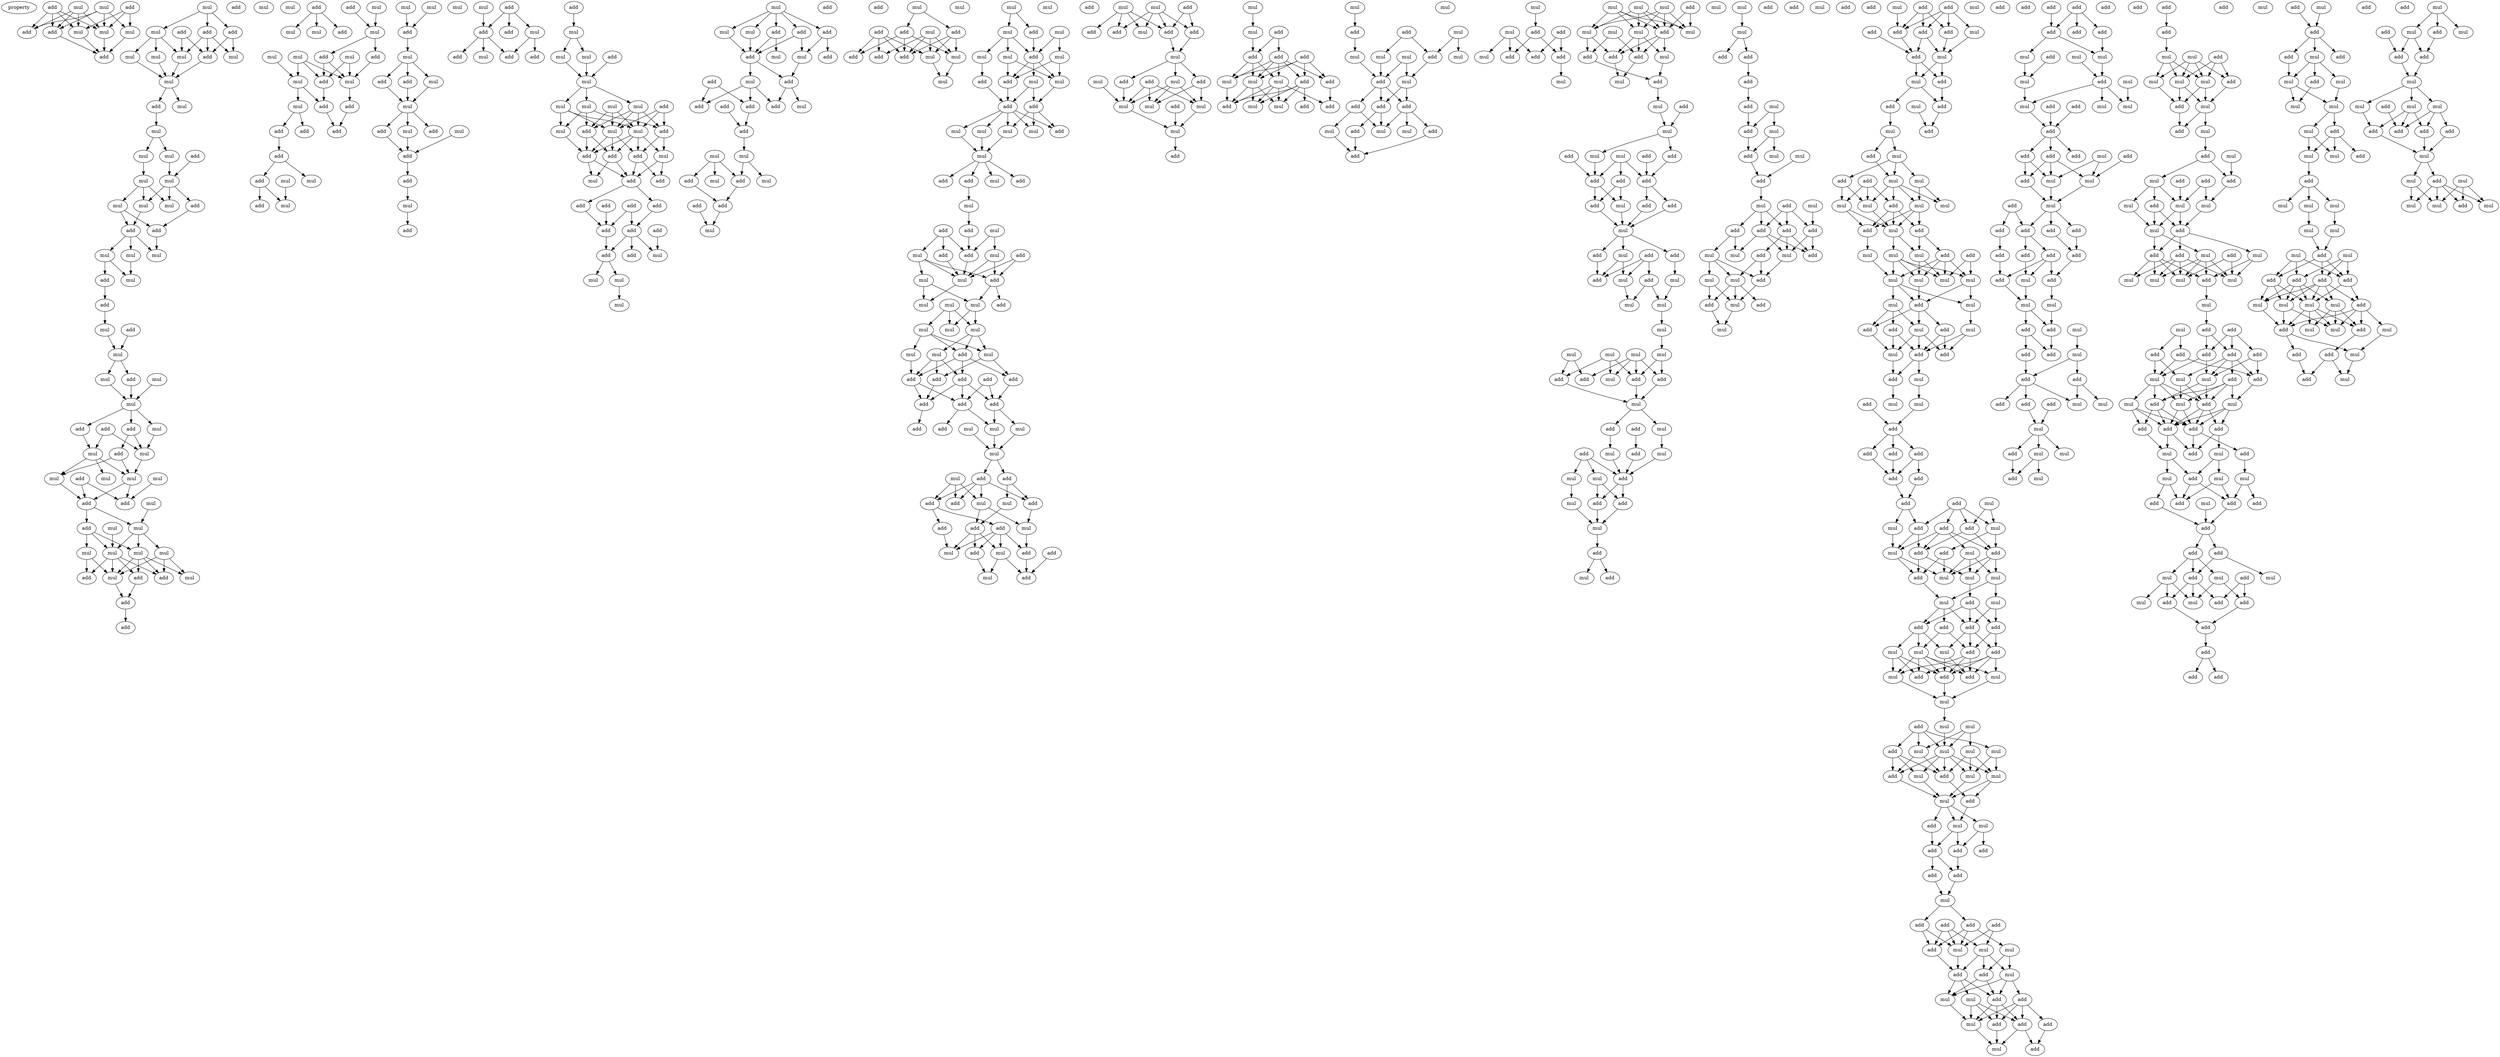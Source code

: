 digraph {
    node [fontcolor=black]
    property [mul=2,lf=1.7]
    0 [ label = mul ];
    1 [ label = mul ];
    2 [ label = add ];
    3 [ label = add ];
    4 [ label = add ];
    5 [ label = mul ];
    6 [ label = mul ];
    7 [ label = add ];
    8 [ label = mul ];
    9 [ label = add ];
    10 [ label = mul ];
    11 [ label = add ];
    12 [ label = add ];
    13 [ label = mul ];
    14 [ label = add ];
    15 [ label = mul ];
    16 [ label = mul ];
    17 [ label = add ];
    18 [ label = mul ];
    19 [ label = mul ];
    20 [ label = mul ];
    21 [ label = add ];
    22 [ label = mul ];
    23 [ label = mul ];
    24 [ label = mul ];
    25 [ label = mul ];
    26 [ label = add ];
    27 [ label = mul ];
    28 [ label = mul ];
    29 [ label = mul ];
    30 [ label = mul ];
    31 [ label = mul ];
    32 [ label = add ];
    33 [ label = add ];
    34 [ label = add ];
    35 [ label = mul ];
    36 [ label = mul ];
    37 [ label = mul ];
    38 [ label = mul ];
    39 [ label = add ];
    40 [ label = add ];
    41 [ label = add ];
    42 [ label = add ];
    43 [ label = mul ];
    44 [ label = mul ];
    45 [ label = mul ];
    46 [ label = mul ];
    47 [ label = add ];
    48 [ label = mul ];
    49 [ label = mul ];
    50 [ label = add ];
    51 [ label = add ];
    52 [ label = mul ];
    53 [ label = add ];
    54 [ label = mul ];
    55 [ label = add ];
    56 [ label = mul ];
    57 [ label = mul ];
    58 [ label = mul ];
    59 [ label = add ];
    60 [ label = mul ];
    61 [ label = mul ];
    62 [ label = mul ];
    63 [ label = add ];
    64 [ label = add ];
    65 [ label = mul ];
    66 [ label = add ];
    67 [ label = mul ];
    68 [ label = mul ];
    69 [ label = mul ];
    70 [ label = mul ];
    71 [ label = mul ];
    72 [ label = mul ];
    73 [ label = add ];
    74 [ label = add ];
    75 [ label = mul ];
    76 [ label = mul ];
    77 [ label = add ];
    78 [ label = add ];
    79 [ label = add ];
    80 [ label = add ];
    81 [ label = mul ];
    82 [ label = add ];
    83 [ label = mul ];
    84 [ label = mul ];
    85 [ label = add ];
    86 [ label = mul ];
    87 [ label = add ];
    88 [ label = mul ];
    89 [ label = mul ];
    90 [ label = mul ];
    91 [ label = add ];
    92 [ label = mul ];
    93 [ label = mul ];
    94 [ label = add ];
    95 [ label = add ];
    96 [ label = mul ];
    97 [ label = add ];
    98 [ label = add ];
    99 [ label = add ];
    100 [ label = add ];
    101 [ label = add ];
    102 [ label = mul ];
    103 [ label = mul ];
    104 [ label = add ];
    105 [ label = mul ];
    106 [ label = add ];
    107 [ label = mul ];
    108 [ label = mul ];
    109 [ label = add ];
    110 [ label = mul ];
    111 [ label = add ];
    112 [ label = add ];
    113 [ label = mul ];
    114 [ label = mul ];
    115 [ label = add ];
    116 [ label = mul ];
    117 [ label = add ];
    118 [ label = mul ];
    119 [ label = add ];
    120 [ label = add ];
    121 [ label = mul ];
    122 [ label = mul ];
    123 [ label = mul ];
    124 [ label = add ];
    125 [ label = add ];
    126 [ label = add ];
    127 [ label = mul ];
    128 [ label = add ];
    129 [ label = add ];
    130 [ label = add ];
    131 [ label = add ];
    132 [ label = mul ];
    133 [ label = add ];
    134 [ label = mul ];
    135 [ label = mul ];
    136 [ label = mul ];
    137 [ label = add ];
    138 [ label = mul ];
    139 [ label = mul ];
    140 [ label = mul ];
    141 [ label = mul ];
    142 [ label = mul ];
    143 [ label = add ];
    144 [ label = mul ];
    145 [ label = add ];
    146 [ label = mul ];
    147 [ label = add ];
    148 [ label = mul ];
    149 [ label = mul ];
    150 [ label = add ];
    151 [ label = add ];
    152 [ label = add ];
    153 [ label = add ];
    154 [ label = mul ];
    155 [ label = add ];
    156 [ label = add ];
    157 [ label = add ];
    158 [ label = add ];
    159 [ label = add ];
    160 [ label = add ];
    161 [ label = add ];
    162 [ label = add ];
    163 [ label = add ];
    164 [ label = mul ];
    165 [ label = add ];
    166 [ label = mul ];
    167 [ label = mul ];
    168 [ label = mul ];
    169 [ label = mul ];
    170 [ label = mul ];
    171 [ label = add ];
    172 [ label = mul ];
    173 [ label = add ];
    174 [ label = add ];
    175 [ label = add ];
    176 [ label = mul ];
    177 [ label = add ];
    178 [ label = mul ];
    179 [ label = mul ];
    180 [ label = add ];
    181 [ label = add ];
    182 [ label = add ];
    183 [ label = mul ];
    184 [ label = add ];
    185 [ label = add ];
    186 [ label = add ];
    187 [ label = add ];
    188 [ label = mul ];
    189 [ label = mul ];
    190 [ label = add ];
    191 [ label = mul ];
    192 [ label = mul ];
    193 [ label = add ];
    194 [ label = add ];
    195 [ label = add ];
    196 [ label = add ];
    197 [ label = add ];
    198 [ label = mul ];
    199 [ label = mul ];
    200 [ label = add ];
    201 [ label = add ];
    202 [ label = mul ];
    203 [ label = add ];
    204 [ label = mul ];
    205 [ label = add ];
    206 [ label = mul ];
    207 [ label = mul ];
    208 [ label = add ];
    209 [ label = add ];
    210 [ label = mul ];
    211 [ label = mul ];
    212 [ label = mul ];
    213 [ label = mul ];
    214 [ label = add ];
    215 [ label = mul ];
    216 [ label = mul ];
    217 [ label = add ];
    218 [ label = mul ];
    219 [ label = mul ];
    220 [ label = add ];
    221 [ label = add ];
    222 [ label = mul ];
    223 [ label = mul ];
    224 [ label = add ];
    225 [ label = add ];
    226 [ label = mul ];
    227 [ label = mul ];
    228 [ label = add ];
    229 [ label = mul ];
    230 [ label = mul ];
    231 [ label = mul ];
    232 [ label = add ];
    233 [ label = add ];
    234 [ label = add ];
    235 [ label = mul ];
    236 [ label = add ];
    237 [ label = mul ];
    238 [ label = add ];
    239 [ label = add ];
    240 [ label = mul ];
    241 [ label = mul ];
    242 [ label = add ];
    243 [ label = add ];
    244 [ label = add ];
    245 [ label = mul ];
    246 [ label = add ];
    247 [ label = mul ];
    248 [ label = mul ];
    249 [ label = add ];
    250 [ label = mul ];
    251 [ label = mul ];
    252 [ label = mul ];
    253 [ label = mul ];
    254 [ label = mul ];
    255 [ label = mul ];
    256 [ label = mul ];
    257 [ label = mul ];
    258 [ label = add ];
    259 [ label = mul ];
    260 [ label = add ];
    261 [ label = add ];
    262 [ label = add ];
    263 [ label = add ];
    264 [ label = add ];
    265 [ label = add ];
    266 [ label = add ];
    267 [ label = add ];
    268 [ label = mul ];
    269 [ label = add ];
    270 [ label = mul ];
    271 [ label = mul ];
    272 [ label = add ];
    273 [ label = mul ];
    274 [ label = mul ];
    275 [ label = add ];
    276 [ label = add ];
    277 [ label = add ];
    278 [ label = mul ];
    279 [ label = mul ];
    280 [ label = add ];
    281 [ label = add ];
    282 [ label = add ];
    283 [ label = add ];
    284 [ label = mul ];
    285 [ label = add ];
    286 [ label = add ];
    287 [ label = mul ];
    288 [ label = mul ];
    289 [ label = add ];
    290 [ label = add ];
    291 [ label = add ];
    292 [ label = mul ];
    293 [ label = mul ];
    294 [ label = add ];
    295 [ label = mul ];
    296 [ label = mul ];
    297 [ label = add ];
    298 [ label = add ];
    299 [ label = add ];
    300 [ label = add ];
    301 [ label = mul ];
    302 [ label = add ];
    303 [ label = mul ];
    304 [ label = mul ];
    305 [ label = add ];
    306 [ label = add ];
    307 [ label = mul ];
    308 [ label = mul ];
    309 [ label = mul ];
    310 [ label = mul ];
    311 [ label = add ];
    312 [ label = mul ];
    313 [ label = add ];
    314 [ label = mul ];
    315 [ label = add ];
    316 [ label = add ];
    317 [ label = add ];
    318 [ label = add ];
    319 [ label = mul ];
    320 [ label = mul ];
    321 [ label = mul ];
    322 [ label = add ];
    323 [ label = add ];
    324 [ label = mul ];
    325 [ label = mul ];
    326 [ label = add ];
    327 [ label = add ];
    328 [ label = add ];
    329 [ label = mul ];
    330 [ label = mul ];
    331 [ label = mul ];
    332 [ label = add ];
    333 [ label = add ];
    334 [ label = mul ];
    335 [ label = add ];
    336 [ label = mul ];
    337 [ label = mul ];
    338 [ label = mul ];
    339 [ label = add ];
    340 [ label = mul ];
    341 [ label = add ];
    342 [ label = add ];
    343 [ label = add ];
    344 [ label = add ];
    345 [ label = mul ];
    346 [ label = mul ];
    347 [ label = mul ];
    348 [ label = add ];
    349 [ label = add ];
    350 [ label = mul ];
    351 [ label = mul ];
    352 [ label = add ];
    353 [ label = add ];
    354 [ label = add ];
    355 [ label = mul ];
    356 [ label = add ];
    357 [ label = add ];
    358 [ label = mul ];
    359 [ label = mul ];
    360 [ label = mul ];
    361 [ label = mul ];
    362 [ label = add ];
    363 [ label = add ];
    364 [ label = mul ];
    365 [ label = mul ];
    366 [ label = mul ];
    367 [ label = mul ];
    368 [ label = add ];
    369 [ label = mul ];
    370 [ label = add ];
    371 [ label = add ];
    372 [ label = add ];
    373 [ label = mul ];
    374 [ label = mul ];
    375 [ label = add ];
    376 [ label = mul ];
    377 [ label = add ];
    378 [ label = mul ];
    379 [ label = mul ];
    380 [ label = add ];
    381 [ label = add ];
    382 [ label = add ];
    383 [ label = add ];
    384 [ label = add ];
    385 [ label = mul ];
    386 [ label = add ];
    387 [ label = add ];
    388 [ label = add ];
    389 [ label = mul ];
    390 [ label = add ];
    391 [ label = add ];
    392 [ label = add ];
    393 [ label = mul ];
    394 [ label = add ];
    395 [ label = mul ];
    396 [ label = mul ];
    397 [ label = add ];
    398 [ label = mul ];
    399 [ label = mul ];
    400 [ label = mul ];
    401 [ label = mul ];
    402 [ label = mul ];
    403 [ label = mul ];
    404 [ label = mul ];
    405 [ label = mul ];
    406 [ label = add ];
    407 [ label = add ];
    408 [ label = add ];
    409 [ label = add ];
    410 [ label = mul ];
    411 [ label = add ];
    412 [ label = add ];
    413 [ label = mul ];
    414 [ label = mul ];
    415 [ label = add ];
    416 [ label = mul ];
    417 [ label = add ];
    418 [ label = mul ];
    419 [ label = add ];
    420 [ label = mul ];
    421 [ label = mul ];
    422 [ label = mul ];
    423 [ label = add ];
    424 [ label = add ];
    425 [ label = mul ];
    426 [ label = add ];
    427 [ label = mul ];
    428 [ label = add ];
    429 [ label = mul ];
    430 [ label = add ];
    431 [ label = add ];
    432 [ label = mul ];
    433 [ label = add ];
    434 [ label = add ];
    435 [ label = mul ];
    436 [ label = add ];
    437 [ label = add ];
    438 [ label = add ];
    439 [ label = mul ];
    440 [ label = mul ];
    441 [ label = add ];
    442 [ label = mul ];
    443 [ label = mul ];
    444 [ label = add ];
    445 [ label = add ];
    446 [ label = add ];
    447 [ label = mul ];
    448 [ label = mul ];
    449 [ label = add ];
    450 [ label = add ];
    451 [ label = add ];
    452 [ label = add ];
    453 [ label = add ];
    454 [ label = mul ];
    455 [ label = mul ];
    456 [ label = mul ];
    457 [ label = add ];
    458 [ label = add ];
    459 [ label = mul ];
    460 [ label = mul ];
    461 [ label = add ];
    462 [ label = mul ];
    463 [ label = add ];
    464 [ label = add ];
    465 [ label = mul ];
    466 [ label = mul ];
    467 [ label = add ];
    468 [ label = add ];
    469 [ label = add ];
    470 [ label = mul ];
    471 [ label = add ];
    472 [ label = add ];
    473 [ label = add ];
    474 [ label = add ];
    475 [ label = mul ];
    476 [ label = mul ];
    477 [ label = add ];
    478 [ label = add ];
    479 [ label = add ];
    480 [ label = mul ];
    481 [ label = mul ];
    482 [ label = add ];
    483 [ label = mul ];
    484 [ label = add ];
    485 [ label = add ];
    486 [ label = mul ];
    487 [ label = mul ];
    488 [ label = add ];
    489 [ label = mul ];
    490 [ label = mul ];
    491 [ label = add ];
    492 [ label = mul ];
    493 [ label = mul ];
    494 [ label = mul ];
    495 [ label = add ];
    496 [ label = add ];
    497 [ label = mul ];
    498 [ label = add ];
    499 [ label = add ];
    500 [ label = mul ];
    501 [ label = mul ];
    502 [ label = mul ];
    503 [ label = mul ];
    504 [ label = mul ];
    505 [ label = mul ];
    506 [ label = mul ];
    507 [ label = add ];
    508 [ label = mul ];
    509 [ label = add ];
    510 [ label = add ];
    511 [ label = mul ];
    512 [ label = mul ];
    513 [ label = add ];
    514 [ label = add ];
    515 [ label = add ];
    516 [ label = mul ];
    517 [ label = add ];
    518 [ label = mul ];
    519 [ label = mul ];
    520 [ label = mul ];
    521 [ label = add ];
    522 [ label = add ];
    523 [ label = mul ];
    524 [ label = add ];
    525 [ label = add ];
    526 [ label = add ];
    527 [ label = add ];
    528 [ label = add ];
    529 [ label = add ];
    530 [ label = add ];
    531 [ label = add ];
    532 [ label = mul ];
    533 [ label = add ];
    534 [ label = mul ];
    535 [ label = add ];
    536 [ label = mul ];
    537 [ label = add ];
    538 [ label = add ];
    539 [ label = mul ];
    540 [ label = add ];
    541 [ label = mul ];
    542 [ label = add ];
    543 [ label = mul ];
    544 [ label = add ];
    545 [ label = mul ];
    546 [ label = mul ];
    547 [ label = add ];
    548 [ label = mul ];
    549 [ label = mul ];
    550 [ label = add ];
    551 [ label = add ];
    552 [ label = add ];
    553 [ label = add ];
    554 [ label = mul ];
    555 [ label = mul ];
    556 [ label = mul ];
    557 [ label = add ];
    558 [ label = add ];
    559 [ label = add ];
    560 [ label = add ];
    561 [ label = mul ];
    562 [ label = add ];
    563 [ label = mul ];
    564 [ label = mul ];
    565 [ label = add ];
    566 [ label = mul ];
    567 [ label = mul ];
    568 [ label = mul ];
    569 [ label = mul ];
    570 [ label = mul ];
    571 [ label = mul ];
    572 [ label = add ];
    573 [ label = mul ];
    574 [ label = mul ];
    575 [ label = add ];
    576 [ label = add ];
    577 [ label = mul ];
    578 [ label = mul ];
    579 [ label = add ];
    580 [ label = mul ];
    581 [ label = mul ];
    582 [ label = add ];
    583 [ label = add ];
    584 [ label = add ];
    585 [ label = add ];
    586 [ label = add ];
    587 [ label = add ];
    588 [ label = add ];
    589 [ label = mul ];
    590 [ label = add ];
    591 [ label = add ];
    592 [ label = add ];
    593 [ label = add ];
    594 [ label = mul ];
    595 [ label = mul ];
    596 [ label = mul ];
    597 [ label = add ];
    598 [ label = add ];
    599 [ label = add ];
    600 [ label = mul ];
    601 [ label = mul ];
    602 [ label = add ];
    603 [ label = add ];
    604 [ label = mul ];
    605 [ label = add ];
    606 [ label = add ];
    607 [ label = mul ];
    608 [ label = add ];
    609 [ label = add ];
    610 [ label = mul ];
    611 [ label = add ];
    612 [ label = add ];
    613 [ label = add ];
    614 [ label = add ];
    615 [ label = add ];
    616 [ label = add ];
    617 [ label = mul ];
    618 [ label = mul ];
    619 [ label = mul ];
    620 [ label = add ];
    621 [ label = mul ];
    622 [ label = mul ];
    623 [ label = mul ];
    624 [ label = mul ];
    625 [ label = mul ];
    626 [ label = add ];
    627 [ label = add ];
    628 [ label = add ];
    629 [ label = add ];
    630 [ label = add ];
    631 [ label = mul ];
    632 [ label = add ];
    633 [ label = add ];
    634 [ label = add ];
    635 [ label = mul ];
    636 [ label = mul ];
    637 [ label = mul ];
    638 [ label = add ];
    639 [ label = add ];
    640 [ label = add ];
    641 [ label = add ];
    642 [ label = add ];
    643 [ label = add ];
    644 [ label = add ];
    645 [ label = add ];
    646 [ label = add ];
    647 [ label = add ];
    648 [ label = mul ];
    649 [ label = add ];
    650 [ label = mul ];
    651 [ label = mul ];
    652 [ label = mul ];
    653 [ label = add ];
    654 [ label = add ];
    655 [ label = add ];
    656 [ label = mul ];
    657 [ label = add ];
    658 [ label = add ];
    659 [ label = add ];
    660 [ label = add ];
    661 [ label = mul ];
    662 [ label = add ];
    663 [ label = mul ];
    664 [ label = add ];
    665 [ label = mul ];
    666 [ label = add ];
    667 [ label = mul ];
    668 [ label = mul ];
    669 [ label = add ];
    670 [ label = add ];
    671 [ label = add ];
    672 [ label = add ];
    673 [ label = mul ];
    674 [ label = add ];
    675 [ label = mul ];
    676 [ label = mul ];
    677 [ label = add ];
    678 [ label = mul ];
    679 [ label = add ];
    680 [ label = add ];
    681 [ label = mul ];
    682 [ label = mul ];
    683 [ label = add ];
    684 [ label = mul ];
    685 [ label = mul ];
    686 [ label = mul ];
    687 [ label = add ];
    688 [ label = mul ];
    689 [ label = add ];
    690 [ label = mul ];
    691 [ label = add ];
    692 [ label = add ];
    693 [ label = add ];
    694 [ label = mul ];
    695 [ label = mul ];
    696 [ label = add ];
    697 [ label = mul ];
    698 [ label = mul ];
    699 [ label = add ];
    700 [ label = add ];
    701 [ label = add ];
    702 [ label = mul ];
    703 [ label = mul ];
    704 [ label = add ];
    705 [ label = add ];
    706 [ label = mul ];
    707 [ label = mul ];
    708 [ label = mul ];
    709 [ label = mul ];
    710 [ label = mul ];
    711 [ label = mul ];
    712 [ label = add ];
    713 [ label = add ];
    714 [ label = add ];
    715 [ label = add ];
    716 [ label = add ];
    717 [ label = add ];
    718 [ label = add ];
    719 [ label = mul ];
    720 [ label = mul ];
    721 [ label = mul ];
    722 [ label = add ];
    723 [ label = add ];
    724 [ label = mul ];
    725 [ label = mul ];
    726 [ label = add ];
    727 [ label = mul ];
    728 [ label = add ];
    729 [ label = add ];
    730 [ label = add ];
    731 [ label = add ];
    732 [ label = add ];
    733 [ label = mul ];
    734 [ label = add ];
    735 [ label = add ];
    736 [ label = mul ];
    737 [ label = mul ];
    738 [ label = mul ];
    739 [ label = mul ];
    740 [ label = add ];
    741 [ label = mul ];
    742 [ label = add ];
    743 [ label = add ];
    744 [ label = add ];
    745 [ label = add ];
    746 [ label = add ];
    747 [ label = add ];
    748 [ label = add ];
    749 [ label = mul ];
    750 [ label = add ];
    751 [ label = add ];
    752 [ label = mul ];
    753 [ label = mul ];
    754 [ label = add ];
    755 [ label = mul ];
    756 [ label = add ];
    757 [ label = add ];
    758 [ label = mul ];
    759 [ label = add ];
    760 [ label = add ];
    761 [ label = add ];
    762 [ label = add ];
    763 [ label = add ];
    764 [ label = add ];
    765 [ label = mul ];
    766 [ label = add ];
    767 [ label = mul ];
    768 [ label = add ];
    769 [ label = add ];
    770 [ label = add ];
    771 [ label = add ];
    772 [ label = mul ];
    773 [ label = mul ];
    774 [ label = mul ];
    775 [ label = mul ];
    776 [ label = add ];
    777 [ label = mul ];
    778 [ label = mul ];
    779 [ label = add ];
    780 [ label = mul ];
    781 [ label = add ];
    782 [ label = mul ];
    783 [ label = mul ];
    784 [ label = mul ];
    785 [ label = mul ];
    786 [ label = mul ];
    787 [ label = mul ];
    788 [ label = add ];
    789 [ label = mul ];
    790 [ label = add ];
    791 [ label = add ];
    792 [ label = add ];
    793 [ label = add ];
    794 [ label = mul ];
    795 [ label = mul ];
    796 [ label = add ];
    797 [ label = mul ];
    798 [ label = mul ];
    799 [ label = mul ];
    800 [ label = mul ];
    801 [ label = add ];
    802 [ label = add ];
    803 [ label = mul ];
    804 [ label = add ];
    805 [ label = add ];
    806 [ label = mul ];
    807 [ label = mul ];
    808 [ label = add ];
    809 [ label = mul ];
    810 [ label = mul ];
    811 [ label = add ];
    812 [ label = add ];
    813 [ label = mul ];
    814 [ label = add ];
    815 [ label = add ];
    816 [ label = mul ];
    817 [ label = mul ];
    818 [ label = mul ];
    819 [ label = mul ];
    820 [ label = add ];
    821 [ label = add ];
    822 [ label = add ];
    823 [ label = add ];
    824 [ label = add ];
    825 [ label = mul ];
    826 [ label = add ];
    827 [ label = mul ];
    828 [ label = mul ];
    829 [ label = mul ];
    830 [ label = mul ];
    831 [ label = add ];
    832 [ label = mul ];
    0 -> 4 [ name = 0 ];
    0 -> 5 [ name = 1 ];
    0 -> 6 [ name = 2 ];
    0 -> 7 [ name = 3 ];
    1 -> 4 [ name = 4 ];
    1 -> 6 [ name = 5 ];
    1 -> 7 [ name = 6 ];
    1 -> 8 [ name = 7 ];
    2 -> 4 [ name = 8 ];
    2 -> 5 [ name = 9 ];
    2 -> 6 [ name = 10 ];
    2 -> 7 [ name = 11 ];
    3 -> 5 [ name = 12 ];
    3 -> 6 [ name = 13 ];
    3 -> 8 [ name = 14 ];
    5 -> 9 [ name = 15 ];
    6 -> 9 [ name = 16 ];
    7 -> 9 [ name = 17 ];
    8 -> 9 [ name = 18 ];
    10 -> 11 [ name = 19 ];
    10 -> 12 [ name = 20 ];
    10 -> 13 [ name = 21 ];
    11 -> 17 [ name = 22 ];
    11 -> 18 [ name = 23 ];
    11 -> 19 [ name = 24 ];
    12 -> 17 [ name = 25 ];
    12 -> 19 [ name = 26 ];
    13 -> 15 [ name = 27 ];
    13 -> 16 [ name = 28 ];
    13 -> 18 [ name = 29 ];
    14 -> 17 [ name = 30 ];
    14 -> 18 [ name = 31 ];
    15 -> 20 [ name = 32 ];
    16 -> 20 [ name = 33 ];
    17 -> 20 [ name = 34 ];
    18 -> 20 [ name = 35 ];
    20 -> 21 [ name = 36 ];
    20 -> 22 [ name = 37 ];
    21 -> 23 [ name = 38 ];
    23 -> 24 [ name = 39 ];
    23 -> 25 [ name = 40 ];
    24 -> 28 [ name = 41 ];
    25 -> 27 [ name = 42 ];
    26 -> 28 [ name = 43 ];
    27 -> 29 [ name = 44 ];
    27 -> 30 [ name = 45 ];
    27 -> 31 [ name = 46 ];
    28 -> 30 [ name = 47 ];
    28 -> 31 [ name = 48 ];
    28 -> 32 [ name = 49 ];
    29 -> 33 [ name = 50 ];
    29 -> 34 [ name = 51 ];
    30 -> 33 [ name = 52 ];
    32 -> 34 [ name = 53 ];
    33 -> 35 [ name = 54 ];
    33 -> 36 [ name = 55 ];
    33 -> 37 [ name = 56 ];
    34 -> 36 [ name = 57 ];
    35 -> 38 [ name = 58 ];
    37 -> 38 [ name = 59 ];
    37 -> 40 [ name = 60 ];
    40 -> 41 [ name = 61 ];
    41 -> 43 [ name = 62 ];
    42 -> 44 [ name = 63 ];
    43 -> 44 [ name = 64 ];
    44 -> 47 [ name = 65 ];
    44 -> 48 [ name = 66 ];
    46 -> 49 [ name = 67 ];
    47 -> 49 [ name = 68 ];
    48 -> 49 [ name = 69 ];
    49 -> 50 [ name = 70 ];
    49 -> 52 [ name = 71 ];
    49 -> 53 [ name = 72 ];
    50 -> 56 [ name = 73 ];
    51 -> 54 [ name = 74 ];
    51 -> 56 [ name = 75 ];
    52 -> 54 [ name = 76 ];
    53 -> 54 [ name = 77 ];
    53 -> 55 [ name = 78 ];
    54 -> 58 [ name = 79 ];
    55 -> 57 [ name = 80 ];
    55 -> 58 [ name = 81 ];
    56 -> 57 [ name = 82 ];
    56 -> 58 [ name = 83 ];
    56 -> 61 [ name = 84 ];
    57 -> 63 [ name = 85 ];
    58 -> 63 [ name = 86 ];
    58 -> 64 [ name = 87 ];
    59 -> 63 [ name = 88 ];
    59 -> 64 [ name = 89 ];
    60 -> 64 [ name = 90 ];
    62 -> 65 [ name = 91 ];
    63 -> 65 [ name = 92 ];
    63 -> 66 [ name = 93 ];
    65 -> 68 [ name = 94 ];
    65 -> 71 [ name = 95 ];
    65 -> 72 [ name = 96 ];
    66 -> 68 [ name = 97 ];
    66 -> 70 [ name = 98 ];
    66 -> 71 [ name = 99 ];
    67 -> 71 [ name = 100 ];
    68 -> 73 [ name = 101 ];
    68 -> 74 [ name = 102 ];
    68 -> 75 [ name = 103 ];
    68 -> 76 [ name = 104 ];
    70 -> 76 [ name = 105 ];
    70 -> 77 [ name = 106 ];
    71 -> 73 [ name = 107 ];
    71 -> 74 [ name = 108 ];
    71 -> 76 [ name = 109 ];
    71 -> 77 [ name = 110 ];
    72 -> 73 [ name = 111 ];
    72 -> 75 [ name = 112 ];
    72 -> 76 [ name = 113 ];
    74 -> 78 [ name = 114 ];
    76 -> 78 [ name = 115 ];
    78 -> 79 [ name = 116 ];
    80 -> 81 [ name = 117 ];
    80 -> 84 [ name = 118 ];
    80 -> 85 [ name = 119 ];
    82 -> 86 [ name = 120 ];
    83 -> 86 [ name = 121 ];
    86 -> 87 [ name = 122 ];
    86 -> 91 [ name = 123 ];
    87 -> 92 [ name = 124 ];
    88 -> 93 [ name = 125 ];
    89 -> 92 [ name = 126 ];
    89 -> 93 [ name = 127 ];
    89 -> 94 [ name = 128 ];
    90 -> 92 [ name = 129 ];
    90 -> 94 [ name = 130 ];
    91 -> 92 [ name = 131 ];
    91 -> 94 [ name = 132 ];
    92 -> 97 [ name = 133 ];
    93 -> 95 [ name = 134 ];
    93 -> 96 [ name = 135 ];
    94 -> 95 [ name = 136 ];
    95 -> 98 [ name = 137 ];
    96 -> 99 [ name = 138 ];
    96 -> 100 [ name = 139 ];
    97 -> 98 [ name = 140 ];
    99 -> 101 [ name = 141 ];
    101 -> 102 [ name = 142 ];
    101 -> 104 [ name = 143 ];
    103 -> 105 [ name = 144 ];
    104 -> 105 [ name = 145 ];
    104 -> 106 [ name = 146 ];
    107 -> 109 [ name = 147 ];
    108 -> 109 [ name = 148 ];
    109 -> 110 [ name = 149 ];
    110 -> 111 [ name = 150 ];
    110 -> 112 [ name = 151 ];
    110 -> 113 [ name = 152 ];
    111 -> 114 [ name = 153 ];
    112 -> 114 [ name = 154 ];
    113 -> 114 [ name = 155 ];
    114 -> 115 [ name = 156 ];
    114 -> 116 [ name = 157 ];
    114 -> 117 [ name = 158 ];
    115 -> 119 [ name = 159 ];
    116 -> 119 [ name = 160 ];
    118 -> 119 [ name = 161 ];
    119 -> 120 [ name = 162 ];
    120 -> 122 [ name = 163 ];
    122 -> 124 [ name = 164 ];
    123 -> 128 [ name = 165 ];
    125 -> 126 [ name = 166 ];
    125 -> 127 [ name = 167 ];
    125 -> 128 [ name = 168 ];
    127 -> 129 [ name = 169 ];
    127 -> 130 [ name = 170 ];
    128 -> 130 [ name = 171 ];
    128 -> 131 [ name = 172 ];
    128 -> 132 [ name = 173 ];
    133 -> 134 [ name = 174 ];
    134 -> 135 [ name = 175 ];
    134 -> 136 [ name = 176 ];
    135 -> 138 [ name = 177 ];
    136 -> 138 [ name = 178 ];
    137 -> 138 [ name = 179 ];
    138 -> 139 [ name = 180 ];
    138 -> 140 [ name = 181 ];
    138 -> 141 [ name = 182 ];
    139 -> 144 [ name = 183 ];
    139 -> 145 [ name = 184 ];
    139 -> 147 [ name = 185 ];
    139 -> 148 [ name = 186 ];
    140 -> 145 [ name = 187 ];
    140 -> 146 [ name = 188 ];
    140 -> 147 [ name = 189 ];
    141 -> 144 [ name = 190 ];
    141 -> 146 [ name = 191 ];
    141 -> 148 [ name = 192 ];
    142 -> 144 [ name = 193 ];
    142 -> 147 [ name = 194 ];
    142 -> 148 [ name = 195 ];
    143 -> 144 [ name = 196 ];
    143 -> 145 [ name = 197 ];
    143 -> 148 [ name = 198 ];
    144 -> 150 [ name = 199 ];
    144 -> 151 [ name = 200 ];
    144 -> 152 [ name = 201 ];
    145 -> 149 [ name = 202 ];
    145 -> 151 [ name = 203 ];
    146 -> 152 [ name = 204 ];
    147 -> 150 [ name = 205 ];
    147 -> 152 [ name = 206 ];
    148 -> 149 [ name = 207 ];
    148 -> 150 [ name = 208 ];
    148 -> 151 [ name = 209 ];
    148 -> 152 [ name = 210 ];
    149 -> 153 [ name = 211 ];
    149 -> 155 [ name = 212 ];
    150 -> 153 [ name = 213 ];
    150 -> 154 [ name = 214 ];
    151 -> 153 [ name = 215 ];
    151 -> 155 [ name = 216 ];
    152 -> 153 [ name = 217 ];
    152 -> 154 [ name = 218 ];
    153 -> 156 [ name = 219 ];
    153 -> 157 [ name = 220 ];
    156 -> 161 [ name = 221 ];
    157 -> 162 [ name = 222 ];
    158 -> 161 [ name = 223 ];
    158 -> 162 [ name = 224 ];
    159 -> 161 [ name = 225 ];
    160 -> 164 [ name = 226 ];
    161 -> 163 [ name = 227 ];
    162 -> 163 [ name = 228 ];
    162 -> 164 [ name = 229 ];
    162 -> 165 [ name = 230 ];
    163 -> 166 [ name = 231 ];
    163 -> 167 [ name = 232 ];
    167 -> 168 [ name = 233 ];
    169 -> 170 [ name = 234 ];
    169 -> 171 [ name = 235 ];
    169 -> 172 [ name = 236 ];
    169 -> 173 [ name = 237 ];
    169 -> 174 [ name = 238 ];
    170 -> 175 [ name = 239 ];
    171 -> 177 [ name = 240 ];
    171 -> 178 [ name = 241 ];
    172 -> 175 [ name = 242 ];
    173 -> 175 [ name = 243 ];
    173 -> 176 [ name = 244 ];
    174 -> 175 [ name = 245 ];
    174 -> 178 [ name = 246 ];
    175 -> 179 [ name = 247 ];
    175 -> 181 [ name = 248 ];
    178 -> 181 [ name = 249 ];
    179 -> 184 [ name = 250 ];
    179 -> 185 [ name = 251 ];
    179 -> 186 [ name = 252 ];
    180 -> 184 [ name = 253 ];
    180 -> 186 [ name = 254 ];
    181 -> 183 [ name = 255 ];
    181 -> 185 [ name = 256 ];
    182 -> 187 [ name = 257 ];
    186 -> 187 [ name = 258 ];
    187 -> 188 [ name = 259 ];
    188 -> 190 [ name = 260 ];
    188 -> 191 [ name = 261 ];
    189 -> 190 [ name = 262 ];
    189 -> 192 [ name = 263 ];
    189 -> 193 [ name = 264 ];
    190 -> 195 [ name = 265 ];
    193 -> 195 [ name = 266 ];
    194 -> 198 [ name = 267 ];
    195 -> 198 [ name = 268 ];
    199 -> 201 [ name = 269 ];
    199 -> 203 [ name = 270 ];
    200 -> 205 [ name = 271 ];
    200 -> 207 [ name = 272 ];
    200 -> 208 [ name = 273 ];
    200 -> 209 [ name = 274 ];
    201 -> 206 [ name = 275 ];
    201 -> 207 [ name = 276 ];
    201 -> 209 [ name = 277 ];
    203 -> 205 [ name = 278 ];
    203 -> 206 [ name = 279 ];
    203 -> 209 [ name = 280 ];
    204 -> 206 [ name = 281 ];
    204 -> 207 [ name = 282 ];
    204 -> 208 [ name = 283 ];
    204 -> 209 [ name = 284 ];
    206 -> 210 [ name = 285 ];
    207 -> 210 [ name = 286 ];
    211 -> 212 [ name = 287 ];
    211 -> 214 [ name = 288 ];
    212 -> 215 [ name = 289 ];
    212 -> 217 [ name = 290 ];
    212 -> 218 [ name = 291 ];
    213 -> 216 [ name = 292 ];
    213 -> 217 [ name = 293 ];
    214 -> 217 [ name = 294 ];
    215 -> 221 [ name = 295 ];
    216 -> 220 [ name = 296 ];
    216 -> 222 [ name = 297 ];
    217 -> 220 [ name = 298 ];
    217 -> 222 [ name = 299 ];
    217 -> 223 [ name = 300 ];
    218 -> 220 [ name = 301 ];
    218 -> 222 [ name = 302 ];
    220 -> 224 [ name = 303 ];
    221 -> 224 [ name = 304 ];
    222 -> 225 [ name = 305 ];
    223 -> 224 [ name = 306 ];
    223 -> 225 [ name = 307 ];
    224 -> 226 [ name = 308 ];
    224 -> 227 [ name = 309 ];
    224 -> 228 [ name = 310 ];
    224 -> 229 [ name = 311 ];
    224 -> 230 [ name = 312 ];
    225 -> 228 [ name = 313 ];
    225 -> 229 [ name = 314 ];
    225 -> 230 [ name = 315 ];
    226 -> 231 [ name = 316 ];
    227 -> 231 [ name = 317 ];
    229 -> 231 [ name = 318 ];
    231 -> 233 [ name = 319 ];
    231 -> 234 [ name = 320 ];
    231 -> 235 [ name = 321 ];
    231 -> 236 [ name = 322 ];
    234 -> 237 [ name = 323 ];
    237 -> 238 [ name = 324 ];
    238 -> 244 [ name = 325 ];
    239 -> 242 [ name = 326 ];
    239 -> 244 [ name = 327 ];
    239 -> 245 [ name = 328 ];
    240 -> 241 [ name = 329 ];
    240 -> 244 [ name = 330 ];
    241 -> 246 [ name = 331 ];
    241 -> 247 [ name = 332 ];
    242 -> 247 [ name = 333 ];
    243 -> 246 [ name = 334 ];
    243 -> 247 [ name = 335 ];
    244 -> 247 [ name = 336 ];
    245 -> 246 [ name = 337 ];
    245 -> 247 [ name = 338 ];
    245 -> 248 [ name = 339 ];
    246 -> 249 [ name = 340 ];
    246 -> 250 [ name = 341 ];
    247 -> 251 [ name = 342 ];
    248 -> 250 [ name = 343 ];
    248 -> 251 [ name = 344 ];
    250 -> 254 [ name = 345 ];
    250 -> 255 [ name = 346 ];
    252 -> 253 [ name = 347 ];
    252 -> 254 [ name = 348 ];
    252 -> 255 [ name = 349 ];
    253 -> 256 [ name = 350 ];
    253 -> 258 [ name = 351 ];
    253 -> 259 [ name = 352 ];
    255 -> 256 [ name = 353 ];
    255 -> 257 [ name = 354 ];
    255 -> 258 [ name = 355 ];
    256 -> 261 [ name = 356 ];
    256 -> 264 [ name = 357 ];
    257 -> 260 [ name = 358 ];
    257 -> 262 [ name = 359 ];
    257 -> 264 [ name = 360 ];
    258 -> 260 [ name = 361 ];
    258 -> 261 [ name = 362 ];
    258 -> 262 [ name = 363 ];
    259 -> 262 [ name = 364 ];
    260 -> 265 [ name = 365 ];
    260 -> 266 [ name = 366 ];
    260 -> 267 [ name = 367 ];
    261 -> 266 [ name = 368 ];
    262 -> 265 [ name = 369 ];
    262 -> 267 [ name = 370 ];
    263 -> 266 [ name = 371 ];
    263 -> 267 [ name = 372 ];
    264 -> 265 [ name = 373 ];
    265 -> 272 [ name = 374 ];
    266 -> 268 [ name = 375 ];
    266 -> 271 [ name = 376 ];
    267 -> 269 [ name = 377 ];
    267 -> 271 [ name = 378 ];
    268 -> 273 [ name = 379 ];
    270 -> 273 [ name = 380 ];
    271 -> 273 [ name = 381 ];
    273 -> 275 [ name = 382 ];
    273 -> 276 [ name = 383 ];
    274 -> 277 [ name = 384 ];
    274 -> 278 [ name = 385 ];
    274 -> 280 [ name = 386 ];
    275 -> 277 [ name = 387 ];
    275 -> 278 [ name = 388 ];
    275 -> 280 [ name = 389 ];
    275 -> 281 [ name = 390 ];
    276 -> 279 [ name = 391 ];
    276 -> 281 [ name = 392 ];
    278 -> 284 [ name = 393 ];
    278 -> 285 [ name = 394 ];
    279 -> 285 [ name = 395 ];
    280 -> 282 [ name = 396 ];
    280 -> 283 [ name = 397 ];
    281 -> 284 [ name = 398 ];
    282 -> 287 [ name = 399 ];
    283 -> 286 [ name = 400 ];
    283 -> 287 [ name = 401 ];
    283 -> 288 [ name = 402 ];
    283 -> 289 [ name = 403 ];
    284 -> 289 [ name = 404 ];
    285 -> 286 [ name = 405 ];
    285 -> 287 [ name = 406 ];
    285 -> 288 [ name = 407 ];
    286 -> 292 [ name = 408 ];
    288 -> 291 [ name = 409 ];
    288 -> 292 [ name = 410 ];
    289 -> 291 [ name = 411 ];
    290 -> 291 [ name = 412 ];
    293 -> 296 [ name = 413 ];
    293 -> 297 [ name = 414 ];
    293 -> 298 [ name = 415 ];
    293 -> 300 [ name = 416 ];
    294 -> 298 [ name = 417 ];
    294 -> 300 [ name = 418 ];
    295 -> 296 [ name = 419 ];
    295 -> 297 [ name = 420 ];
    295 -> 299 [ name = 421 ];
    295 -> 300 [ name = 422 ];
    298 -> 301 [ name = 423 ];
    300 -> 301 [ name = 424 ];
    301 -> 302 [ name = 425 ];
    301 -> 303 [ name = 426 ];
    301 -> 306 [ name = 427 ];
    302 -> 308 [ name = 428 ];
    303 -> 307 [ name = 429 ];
    303 -> 308 [ name = 430 ];
    303 -> 310 [ name = 431 ];
    304 -> 308 [ name = 432 ];
    305 -> 307 [ name = 433 ];
    305 -> 308 [ name = 434 ];
    305 -> 310 [ name = 435 ];
    306 -> 307 [ name = 436 ];
    306 -> 310 [ name = 437 ];
    307 -> 314 [ name = 438 ];
    308 -> 314 [ name = 439 ];
    309 -> 312 [ name = 440 ];
    311 -> 314 [ name = 441 ];
    312 -> 315 [ name = 442 ];
    313 -> 315 [ name = 443 ];
    313 -> 317 [ name = 444 ];
    314 -> 318 [ name = 445 ];
    315 -> 319 [ name = 446 ];
    315 -> 320 [ name = 447 ];
    315 -> 321 [ name = 448 ];
    316 -> 319 [ name = 449 ];
    316 -> 321 [ name = 450 ];
    316 -> 322 [ name = 451 ];
    316 -> 323 [ name = 452 ];
    317 -> 319 [ name = 453 ];
    317 -> 320 [ name = 454 ];
    317 -> 321 [ name = 455 ];
    317 -> 322 [ name = 456 ];
    317 -> 323 [ name = 457 ];
    319 -> 327 [ name = 458 ];
    320 -> 324 [ name = 459 ];
    320 -> 325 [ name = 460 ];
    320 -> 327 [ name = 461 ];
    320 -> 328 [ name = 462 ];
    321 -> 324 [ name = 463 ];
    321 -> 325 [ name = 464 ];
    321 -> 327 [ name = 465 ];
    322 -> 324 [ name = 466 ];
    322 -> 325 [ name = 467 ];
    322 -> 326 [ name = 468 ];
    322 -> 327 [ name = 469 ];
    323 -> 328 [ name = 470 ];
    329 -> 333 [ name = 471 ];
    330 -> 334 [ name = 472 ];
    330 -> 335 [ name = 473 ];
    332 -> 335 [ name = 474 ];
    332 -> 338 [ name = 475 ];
    333 -> 337 [ name = 476 ];
    335 -> 340 [ name = 477 ];
    336 -> 339 [ name = 478 ];
    336 -> 340 [ name = 479 ];
    337 -> 339 [ name = 480 ];
    338 -> 339 [ name = 481 ];
    339 -> 341 [ name = 482 ];
    339 -> 342 [ name = 483 ];
    339 -> 343 [ name = 484 ];
    340 -> 341 [ name = 485 ];
    340 -> 342 [ name = 486 ];
    341 -> 344 [ name = 487 ];
    341 -> 345 [ name = 488 ];
    341 -> 347 [ name = 489 ];
    342 -> 347 [ name = 490 ];
    342 -> 348 [ name = 491 ];
    343 -> 346 [ name = 492 ];
    343 -> 347 [ name = 493 ];
    344 -> 349 [ name = 494 ];
    346 -> 349 [ name = 495 ];
    348 -> 349 [ name = 496 ];
    350 -> 352 [ name = 497 ];
    351 -> 354 [ name = 498 ];
    351 -> 355 [ name = 499 ];
    351 -> 357 [ name = 500 ];
    352 -> 354 [ name = 501 ];
    352 -> 356 [ name = 502 ];
    353 -> 356 [ name = 503 ];
    353 -> 357 [ name = 504 ];
    356 -> 358 [ name = 505 ];
    359 -> 363 [ name = 506 ];
    359 -> 364 [ name = 507 ];
    359 -> 366 [ name = 508 ];
    359 -> 367 [ name = 509 ];
    360 -> 363 [ name = 510 ];
    360 -> 364 [ name = 511 ];
    360 -> 366 [ name = 512 ];
    360 -> 367 [ name = 513 ];
    361 -> 363 [ name = 514 ];
    361 -> 364 [ name = 515 ];
    361 -> 366 [ name = 516 ];
    361 -> 367 [ name = 517 ];
    362 -> 363 [ name = 518 ];
    362 -> 366 [ name = 519 ];
    363 -> 368 [ name = 520 ];
    363 -> 369 [ name = 521 ];
    363 -> 370 [ name = 522 ];
    364 -> 368 [ name = 523 ];
    364 -> 371 [ name = 524 ];
    365 -> 370 [ name = 525 ];
    365 -> 371 [ name = 526 ];
    367 -> 368 [ name = 527 ];
    367 -> 369 [ name = 528 ];
    367 -> 370 [ name = 529 ];
    368 -> 373 [ name = 530 ];
    369 -> 372 [ name = 531 ];
    370 -> 373 [ name = 532 ];
    371 -> 372 [ name = 533 ];
    372 -> 374 [ name = 534 ];
    374 -> 376 [ name = 535 ];
    375 -> 376 [ name = 536 ];
    376 -> 379 [ name = 537 ];
    376 -> 380 [ name = 538 ];
    377 -> 384 [ name = 539 ];
    378 -> 382 [ name = 540 ];
    378 -> 383 [ name = 541 ];
    378 -> 384 [ name = 542 ];
    379 -> 384 [ name = 543 ];
    380 -> 382 [ name = 544 ];
    381 -> 382 [ name = 545 ];
    382 -> 386 [ name = 546 ];
    382 -> 387 [ name = 547 ];
    383 -> 385 [ name = 548 ];
    383 -> 388 [ name = 549 ];
    384 -> 385 [ name = 550 ];
    384 -> 388 [ name = 551 ];
    385 -> 389 [ name = 552 ];
    386 -> 389 [ name = 553 ];
    387 -> 389 [ name = 554 ];
    388 -> 389 [ name = 555 ];
    389 -> 390 [ name = 556 ];
    389 -> 391 [ name = 557 ];
    389 -> 393 [ name = 558 ];
    390 -> 396 [ name = 559 ];
    391 -> 397 [ name = 560 ];
    392 -> 394 [ name = 561 ];
    392 -> 395 [ name = 562 ];
    392 -> 397 [ name = 563 ];
    393 -> 395 [ name = 564 ];
    393 -> 397 [ name = 565 ];
    394 -> 398 [ name = 566 ];
    394 -> 399 [ name = 567 ];
    395 -> 399 [ name = 568 ];
    396 -> 398 [ name = 569 ];
    398 -> 400 [ name = 570 ];
    400 -> 402 [ name = 571 ];
    401 -> 406 [ name = 572 ];
    401 -> 407 [ name = 573 ];
    402 -> 408 [ name = 574 ];
    402 -> 409 [ name = 575 ];
    403 -> 405 [ name = 576 ];
    403 -> 407 [ name = 577 ];
    403 -> 408 [ name = 578 ];
    403 -> 409 [ name = 579 ];
    404 -> 405 [ name = 580 ];
    404 -> 406 [ name = 581 ];
    404 -> 408 [ name = 582 ];
    406 -> 410 [ name = 583 ];
    408 -> 410 [ name = 584 ];
    409 -> 410 [ name = 585 ];
    410 -> 412 [ name = 586 ];
    410 -> 413 [ name = 587 ];
    411 -> 415 [ name = 588 ];
    412 -> 414 [ name = 589 ];
    413 -> 416 [ name = 590 ];
    414 -> 419 [ name = 591 ];
    415 -> 419 [ name = 592 ];
    416 -> 419 [ name = 593 ];
    417 -> 418 [ name = 594 ];
    417 -> 419 [ name = 595 ];
    417 -> 420 [ name = 596 ];
    418 -> 423 [ name = 597 ];
    418 -> 424 [ name = 598 ];
    419 -> 423 [ name = 599 ];
    419 -> 424 [ name = 600 ];
    420 -> 421 [ name = 601 ];
    421 -> 425 [ name = 602 ];
    423 -> 425 [ name = 603 ];
    424 -> 425 [ name = 604 ];
    425 -> 426 [ name = 605 ];
    426 -> 429 [ name = 606 ];
    426 -> 430 [ name = 607 ];
    427 -> 432 [ name = 608 ];
    432 -> 433 [ name = 609 ];
    432 -> 434 [ name = 610 ];
    434 -> 436 [ name = 611 ];
    436 -> 438 [ name = 612 ];
    438 -> 441 [ name = 613 ];
    439 -> 440 [ name = 614 ];
    439 -> 441 [ name = 615 ];
    440 -> 442 [ name = 616 ];
    440 -> 444 [ name = 617 ];
    441 -> 444 [ name = 618 ];
    443 -> 446 [ name = 619 ];
    444 -> 446 [ name = 620 ];
    446 -> 448 [ name = 621 ];
    447 -> 453 [ name = 622 ];
    448 -> 450 [ name = 623 ];
    448 -> 451 [ name = 624 ];
    448 -> 452 [ name = 625 ];
    449 -> 451 [ name = 626 ];
    449 -> 452 [ name = 627 ];
    449 -> 453 [ name = 628 ];
    450 -> 454 [ name = 629 ];
    450 -> 455 [ name = 630 ];
    451 -> 456 [ name = 631 ];
    451 -> 457 [ name = 632 ];
    451 -> 458 [ name = 633 ];
    452 -> 454 [ name = 634 ];
    452 -> 456 [ name = 635 ];
    452 -> 458 [ name = 636 ];
    453 -> 456 [ name = 637 ];
    453 -> 458 [ name = 638 ];
    455 -> 459 [ name = 639 ];
    455 -> 460 [ name = 640 ];
    455 -> 461 [ name = 641 ];
    456 -> 461 [ name = 642 ];
    457 -> 460 [ name = 643 ];
    457 -> 461 [ name = 644 ];
    459 -> 462 [ name = 645 ];
    459 -> 464 [ name = 646 ];
    460 -> 462 [ name = 647 ];
    460 -> 463 [ name = 648 ];
    460 -> 464 [ name = 649 ];
    461 -> 462 [ name = 650 ];
    462 -> 465 [ name = 651 ];
    464 -> 465 [ name = 652 ];
    466 -> 469 [ name = 653 ];
    467 -> 469 [ name = 654 ];
    467 -> 471 [ name = 655 ];
    467 -> 472 [ name = 656 ];
    468 -> 469 [ name = 657 ];
    468 -> 470 [ name = 658 ];
    468 -> 471 [ name = 659 ];
    468 -> 472 [ name = 660 ];
    469 -> 474 [ name = 661 ];
    470 -> 475 [ name = 662 ];
    471 -> 475 [ name = 663 ];
    472 -> 474 [ name = 664 ];
    472 -> 475 [ name = 665 ];
    473 -> 474 [ name = 666 ];
    474 -> 476 [ name = 667 ];
    474 -> 477 [ name = 668 ];
    475 -> 476 [ name = 669 ];
    475 -> 477 [ name = 670 ];
    476 -> 478 [ name = 671 ];
    476 -> 479 [ name = 672 ];
    477 -> 479 [ name = 673 ];
    478 -> 481 [ name = 674 ];
    479 -> 482 [ name = 675 ];
    480 -> 482 [ name = 676 ];
    481 -> 483 [ name = 677 ];
    481 -> 484 [ name = 678 ];
    483 -> 486 [ name = 679 ];
    483 -> 487 [ name = 680 ];
    483 -> 488 [ name = 681 ];
    484 -> 487 [ name = 682 ];
    485 -> 490 [ name = 683 ];
    485 -> 491 [ name = 684 ];
    485 -> 492 [ name = 685 ];
    486 -> 489 [ name = 686 ];
    486 -> 493 [ name = 687 ];
    487 -> 489 [ name = 688 ];
    487 -> 490 [ name = 689 ];
    487 -> 491 [ name = 690 ];
    487 -> 493 [ name = 691 ];
    488 -> 490 [ name = 692 ];
    488 -> 492 [ name = 693 ];
    489 -> 494 [ name = 694 ];
    489 -> 495 [ name = 695 ];
    489 -> 496 [ name = 696 ];
    490 -> 494 [ name = 697 ];
    491 -> 494 [ name = 698 ];
    491 -> 495 [ name = 699 ];
    491 -> 496 [ name = 700 ];
    492 -> 494 [ name = 701 ];
    492 -> 496 [ name = 702 ];
    494 -> 500 [ name = 703 ];
    494 -> 501 [ name = 704 ];
    495 -> 499 [ name = 705 ];
    495 -> 501 [ name = 706 ];
    496 -> 497 [ name = 707 ];
    497 -> 503 [ name = 708 ];
    498 -> 502 [ name = 709 ];
    498 -> 505 [ name = 710 ];
    499 -> 502 [ name = 711 ];
    499 -> 503 [ name = 712 ];
    499 -> 504 [ name = 713 ];
    499 -> 505 [ name = 714 ];
    500 -> 502 [ name = 715 ];
    500 -> 503 [ name = 716 ];
    500 -> 504 [ name = 717 ];
    500 -> 505 [ name = 718 ];
    501 -> 504 [ name = 719 ];
    501 -> 505 [ name = 720 ];
    502 -> 507 [ name = 721 ];
    502 -> 508 [ name = 722 ];
    503 -> 506 [ name = 723 ];
    503 -> 507 [ name = 724 ];
    503 -> 508 [ name = 725 ];
    504 -> 507 [ name = 726 ];
    506 -> 510 [ name = 727 ];
    506 -> 511 [ name = 728 ];
    506 -> 513 [ name = 729 ];
    507 -> 509 [ name = 730 ];
    507 -> 510 [ name = 731 ];
    507 -> 511 [ name = 732 ];
    508 -> 512 [ name = 733 ];
    509 -> 514 [ name = 734 ];
    509 -> 515 [ name = 735 ];
    510 -> 516 [ name = 736 ];
    511 -> 514 [ name = 737 ];
    511 -> 515 [ name = 738 ];
    511 -> 516 [ name = 739 ];
    512 -> 514 [ name = 740 ];
    512 -> 515 [ name = 741 ];
    513 -> 515 [ name = 742 ];
    513 -> 516 [ name = 743 ];
    515 -> 517 [ name = 744 ];
    515 -> 518 [ name = 745 ];
    516 -> 517 [ name = 746 ];
    517 -> 519 [ name = 747 ];
    518 -> 523 [ name = 748 ];
    521 -> 524 [ name = 749 ];
    523 -> 524 [ name = 750 ];
    524 -> 525 [ name = 751 ];
    524 -> 526 [ name = 752 ];
    524 -> 527 [ name = 753 ];
    525 -> 528 [ name = 754 ];
    525 -> 529 [ name = 755 ];
    526 -> 528 [ name = 756 ];
    527 -> 528 [ name = 757 ];
    528 -> 530 [ name = 758 ];
    529 -> 530 [ name = 759 ];
    530 -> 534 [ name = 760 ];
    530 -> 537 [ name = 761 ];
    531 -> 533 [ name = 762 ];
    531 -> 535 [ name = 763 ];
    531 -> 536 [ name = 764 ];
    531 -> 537 [ name = 765 ];
    532 -> 535 [ name = 766 ];
    532 -> 536 [ name = 767 ];
    533 -> 538 [ name = 768 ];
    533 -> 539 [ name = 769 ];
    533 -> 540 [ name = 770 ];
    533 -> 541 [ name = 771 ];
    534 -> 539 [ name = 772 ];
    535 -> 538 [ name = 773 ];
    535 -> 540 [ name = 774 ];
    536 -> 540 [ name = 775 ];
    536 -> 542 [ name = 776 ];
    537 -> 538 [ name = 777 ];
    537 -> 539 [ name = 778 ];
    538 -> 544 [ name = 779 ];
    538 -> 545 [ name = 780 ];
    539 -> 543 [ name = 781 ];
    539 -> 544 [ name = 782 ];
    540 -> 543 [ name = 783 ];
    540 -> 545 [ name = 784 ];
    540 -> 546 [ name = 785 ];
    541 -> 543 [ name = 786 ];
    541 -> 545 [ name = 787 ];
    541 -> 546 [ name = 788 ];
    542 -> 543 [ name = 789 ];
    542 -> 544 [ name = 790 ];
    544 -> 548 [ name = 791 ];
    545 -> 547 [ name = 792 ];
    546 -> 548 [ name = 793 ];
    546 -> 549 [ name = 794 ];
    547 -> 550 [ name = 795 ];
    547 -> 551 [ name = 796 ];
    547 -> 553 [ name = 797 ];
    548 -> 550 [ name = 798 ];
    548 -> 551 [ name = 799 ];
    548 -> 552 [ name = 800 ];
    549 -> 550 [ name = 801 ];
    549 -> 553 [ name = 802 ];
    550 -> 555 [ name = 803 ];
    550 -> 557 [ name = 804 ];
    550 -> 558 [ name = 805 ];
    551 -> 554 [ name = 806 ];
    551 -> 555 [ name = 807 ];
    551 -> 556 [ name = 808 ];
    552 -> 556 [ name = 809 ];
    552 -> 557 [ name = 810 ];
    553 -> 557 [ name = 811 ];
    553 -> 558 [ name = 812 ];
    554 -> 560 [ name = 813 ];
    554 -> 561 [ name = 814 ];
    554 -> 562 [ name = 815 ];
    555 -> 559 [ name = 816 ];
    555 -> 560 [ name = 817 ];
    556 -> 559 [ name = 818 ];
    556 -> 560 [ name = 819 ];
    556 -> 561 [ name = 820 ];
    556 -> 562 [ name = 821 ];
    556 -> 563 [ name = 822 ];
    557 -> 559 [ name = 823 ];
    557 -> 560 [ name = 824 ];
    557 -> 561 [ name = 825 ];
    558 -> 559 [ name = 826 ];
    558 -> 560 [ name = 827 ];
    558 -> 562 [ name = 828 ];
    558 -> 563 [ name = 829 ];
    560 -> 564 [ name = 830 ];
    561 -> 564 [ name = 831 ];
    563 -> 564 [ name = 832 ];
    564 -> 567 [ name = 833 ];
    565 -> 569 [ name = 834 ];
    565 -> 570 [ name = 835 ];
    565 -> 571 [ name = 836 ];
    565 -> 572 [ name = 837 ];
    566 -> 568 [ name = 838 ];
    566 -> 569 [ name = 839 ];
    566 -> 570 [ name = 840 ];
    567 -> 570 [ name = 841 ];
    568 -> 574 [ name = 842 ];
    568 -> 575 [ name = 843 ];
    568 -> 577 [ name = 844 ];
    569 -> 575 [ name = 845 ];
    569 -> 576 [ name = 846 ];
    570 -> 573 [ name = 847 ];
    570 -> 574 [ name = 848 ];
    570 -> 575 [ name = 849 ];
    570 -> 576 [ name = 850 ];
    570 -> 577 [ name = 851 ];
    571 -> 574 [ name = 852 ];
    571 -> 577 [ name = 853 ];
    572 -> 573 [ name = 854 ];
    572 -> 575 [ name = 855 ];
    572 -> 576 [ name = 856 ];
    573 -> 578 [ name = 857 ];
    574 -> 578 [ name = 858 ];
    574 -> 579 [ name = 859 ];
    575 -> 579 [ name = 860 ];
    576 -> 578 [ name = 861 ];
    577 -> 578 [ name = 862 ];
    578 -> 580 [ name = 863 ];
    578 -> 581 [ name = 864 ];
    578 -> 582 [ name = 865 ];
    579 -> 580 [ name = 866 ];
    580 -> 583 [ name = 867 ];
    580 -> 584 [ name = 868 ];
    581 -> 584 [ name = 869 ];
    581 -> 585 [ name = 870 ];
    582 -> 583 [ name = 871 ];
    583 -> 586 [ name = 872 ];
    583 -> 588 [ name = 873 ];
    584 -> 586 [ name = 874 ];
    586 -> 589 [ name = 875 ];
    588 -> 589 [ name = 876 ];
    589 -> 590 [ name = 877 ];
    589 -> 593 [ name = 878 ];
    590 -> 594 [ name = 879 ];
    590 -> 595 [ name = 880 ];
    590 -> 597 [ name = 881 ];
    591 -> 594 [ name = 882 ];
    591 -> 596 [ name = 883 ];
    591 -> 597 [ name = 884 ];
    592 -> 594 [ name = 885 ];
    592 -> 596 [ name = 886 ];
    593 -> 594 [ name = 887 ];
    593 -> 597 [ name = 888 ];
    594 -> 599 [ name = 889 ];
    595 -> 598 [ name = 890 ];
    595 -> 600 [ name = 891 ];
    596 -> 598 [ name = 892 ];
    596 -> 599 [ name = 893 ];
    596 -> 600 [ name = 894 ];
    597 -> 599 [ name = 895 ];
    598 -> 602 [ name = 896 ];
    598 -> 604 [ name = 897 ];
    599 -> 601 [ name = 898 ];
    599 -> 602 [ name = 899 ];
    599 -> 604 [ name = 900 ];
    600 -> 602 [ name = 901 ];
    600 -> 603 [ name = 902 ];
    600 -> 604 [ name = 903 ];
    601 -> 605 [ name = 904 ];
    601 -> 607 [ name = 905 ];
    601 -> 608 [ name = 906 ];
    602 -> 605 [ name = 907 ];
    602 -> 607 [ name = 908 ];
    602 -> 608 [ name = 909 ];
    603 -> 605 [ name = 910 ];
    603 -> 606 [ name = 911 ];
    603 -> 607 [ name = 912 ];
    603 -> 608 [ name = 913 ];
    604 -> 607 [ name = 914 ];
    605 -> 609 [ name = 915 ];
    605 -> 610 [ name = 916 ];
    606 -> 609 [ name = 917 ];
    607 -> 610 [ name = 918 ];
    608 -> 610 [ name = 919 ];
    611 -> 613 [ name = 920 ];
    611 -> 614 [ name = 921 ];
    611 -> 615 [ name = 922 ];
    612 -> 613 [ name = 923 ];
    613 -> 618 [ name = 924 ];
    613 -> 619 [ name = 925 ];
    614 -> 619 [ name = 926 ];
    616 -> 622 [ name = 927 ];
    617 -> 620 [ name = 928 ];
    618 -> 622 [ name = 929 ];
    619 -> 620 [ name = 930 ];
    620 -> 623 [ name = 931 ];
    620 -> 624 [ name = 932 ];
    620 -> 625 [ name = 933 ];
    621 -> 623 [ name = 934 ];
    622 -> 624 [ name = 935 ];
    624 -> 628 [ name = 936 ];
    626 -> 628 [ name = 937 ];
    627 -> 628 [ name = 938 ];
    628 -> 629 [ name = 939 ];
    628 -> 630 [ name = 940 ];
    628 -> 633 [ name = 941 ];
    629 -> 634 [ name = 942 ];
    629 -> 635 [ name = 943 ];
    629 -> 636 [ name = 944 ];
    630 -> 634 [ name = 945 ];
    630 -> 636 [ name = 946 ];
    631 -> 635 [ name = 947 ];
    631 -> 636 [ name = 948 ];
    632 -> 635 [ name = 949 ];
    634 -> 637 [ name = 950 ];
    635 -> 637 [ name = 951 ];
    636 -> 637 [ name = 952 ];
    637 -> 639 [ name = 953 ];
    637 -> 640 [ name = 954 ];
    637 -> 642 [ name = 955 ];
    638 -> 641 [ name = 956 ];
    638 -> 642 [ name = 957 ];
    639 -> 645 [ name = 958 ];
    640 -> 645 [ name = 959 ];
    641 -> 643 [ name = 960 ];
    642 -> 644 [ name = 961 ];
    642 -> 646 [ name = 962 ];
    643 -> 649 [ name = 963 ];
    644 -> 648 [ name = 964 ];
    645 -> 647 [ name = 965 ];
    646 -> 647 [ name = 966 ];
    646 -> 648 [ name = 967 ];
    646 -> 649 [ name = 968 ];
    647 -> 650 [ name = 969 ];
    648 -> 651 [ name = 970 ];
    649 -> 651 [ name = 971 ];
    650 -> 654 [ name = 972 ];
    651 -> 653 [ name = 973 ];
    651 -> 654 [ name = 974 ];
    652 -> 656 [ name = 975 ];
    653 -> 655 [ name = 976 ];
    653 -> 657 [ name = 977 ];
    654 -> 657 [ name = 978 ];
    655 -> 659 [ name = 979 ];
    656 -> 658 [ name = 980 ];
    656 -> 659 [ name = 981 ];
    658 -> 661 [ name = 982 ];
    658 -> 663 [ name = 983 ];
    659 -> 660 [ name = 984 ];
    659 -> 663 [ name = 985 ];
    659 -> 664 [ name = 986 ];
    662 -> 665 [ name = 987 ];
    664 -> 665 [ name = 988 ];
    665 -> 666 [ name = 989 ];
    665 -> 667 [ name = 990 ];
    665 -> 668 [ name = 991 ];
    666 -> 671 [ name = 992 ];
    667 -> 671 [ name = 993 ];
    667 -> 673 [ name = 994 ];
    672 -> 674 [ name = 995 ];
    674 -> 676 [ name = 996 ];
    675 -> 678 [ name = 997 ];
    675 -> 679 [ name = 998 ];
    675 -> 681 [ name = 999 ];
    675 -> 682 [ name = 1000 ];
    676 -> 678 [ name = 1001 ];
    676 -> 681 [ name = 1002 ];
    676 -> 682 [ name = 1003 ];
    677 -> 678 [ name = 1004 ];
    677 -> 679 [ name = 1005 ];
    677 -> 681 [ name = 1006 ];
    678 -> 683 [ name = 1007 ];
    678 -> 685 [ name = 1008 ];
    679 -> 685 [ name = 1009 ];
    681 -> 683 [ name = 1010 ];
    681 -> 685 [ name = 1011 ];
    682 -> 683 [ name = 1012 ];
    683 -> 687 [ name = 1013 ];
    685 -> 686 [ name = 1014 ];
    685 -> 687 [ name = 1015 ];
    686 -> 689 [ name = 1016 ];
    688 -> 691 [ name = 1017 ];
    689 -> 690 [ name = 1018 ];
    689 -> 691 [ name = 1019 ];
    690 -> 695 [ name = 1020 ];
    690 -> 696 [ name = 1021 ];
    690 -> 697 [ name = 1022 ];
    691 -> 694 [ name = 1023 ];
    692 -> 697 [ name = 1024 ];
    693 -> 694 [ name = 1025 ];
    693 -> 697 [ name = 1026 ];
    694 -> 699 [ name = 1027 ];
    695 -> 698 [ name = 1028 ];
    696 -> 698 [ name = 1029 ];
    696 -> 699 [ name = 1030 ];
    697 -> 698 [ name = 1031 ];
    697 -> 699 [ name = 1032 ];
    698 -> 700 [ name = 1033 ];
    698 -> 702 [ name = 1034 ];
    699 -> 700 [ name = 1035 ];
    699 -> 701 [ name = 1036 ];
    699 -> 703 [ name = 1037 ];
    700 -> 705 [ name = 1038 ];
    700 -> 706 [ name = 1039 ];
    700 -> 708 [ name = 1040 ];
    700 -> 709 [ name = 1041 ];
    701 -> 706 [ name = 1042 ];
    701 -> 707 [ name = 1043 ];
    701 -> 708 [ name = 1044 ];
    701 -> 709 [ name = 1045 ];
    702 -> 705 [ name = 1046 ];
    702 -> 706 [ name = 1047 ];
    702 -> 707 [ name = 1048 ];
    702 -> 708 [ name = 1049 ];
    703 -> 705 [ name = 1050 ];
    703 -> 707 [ name = 1051 ];
    704 -> 707 [ name = 1052 ];
    704 -> 708 [ name = 1053 ];
    705 -> 710 [ name = 1054 ];
    710 -> 713 [ name = 1055 ];
    711 -> 714 [ name = 1056 ];
    711 -> 715 [ name = 1057 ];
    712 -> 716 [ name = 1058 ];
    712 -> 717 [ name = 1059 ];
    712 -> 718 [ name = 1060 ];
    713 -> 716 [ name = 1061 ];
    713 -> 717 [ name = 1062 ];
    714 -> 719 [ name = 1063 ];
    714 -> 722 [ name = 1064 ];
    715 -> 719 [ name = 1065 ];
    715 -> 721 [ name = 1066 ];
    716 -> 719 [ name = 1067 ];
    716 -> 720 [ name = 1068 ];
    717 -> 720 [ name = 1069 ];
    717 -> 721 [ name = 1070 ];
    717 -> 722 [ name = 1071 ];
    717 -> 723 [ name = 1072 ];
    718 -> 720 [ name = 1073 ];
    718 -> 722 [ name = 1074 ];
    719 -> 724 [ name = 1075 ];
    719 -> 725 [ name = 1076 ];
    719 -> 726 [ name = 1077 ];
    719 -> 728 [ name = 1078 ];
    720 -> 726 [ name = 1079 ];
    720 -> 728 [ name = 1080 ];
    721 -> 725 [ name = 1081 ];
    721 -> 726 [ name = 1082 ];
    722 -> 727 [ name = 1083 ];
    723 -> 725 [ name = 1084 ];
    723 -> 726 [ name = 1085 ];
    723 -> 727 [ name = 1086 ];
    723 -> 728 [ name = 1087 ];
    724 -> 729 [ name = 1088 ];
    724 -> 731 [ name = 1089 ];
    724 -> 732 [ name = 1090 ];
    725 -> 731 [ name = 1091 ];
    725 -> 732 [ name = 1092 ];
    726 -> 730 [ name = 1093 ];
    726 -> 731 [ name = 1094 ];
    726 -> 732 [ name = 1095 ];
    727 -> 730 [ name = 1096 ];
    727 -> 731 [ name = 1097 ];
    727 -> 732 [ name = 1098 ];
    728 -> 729 [ name = 1099 ];
    728 -> 731 [ name = 1100 ];
    728 -> 732 [ name = 1101 ];
    729 -> 733 [ name = 1102 ];
    730 -> 735 [ name = 1103 ];
    730 -> 736 [ name = 1104 ];
    731 -> 733 [ name = 1105 ];
    731 -> 735 [ name = 1106 ];
    732 -> 734 [ name = 1107 ];
    732 -> 735 [ name = 1108 ];
    733 -> 739 [ name = 1109 ];
    733 -> 740 [ name = 1110 ];
    734 -> 737 [ name = 1111 ];
    736 -> 738 [ name = 1112 ];
    736 -> 740 [ name = 1113 ];
    737 -> 743 [ name = 1114 ];
    737 -> 745 [ name = 1115 ];
    738 -> 744 [ name = 1116 ];
    738 -> 745 [ name = 1117 ];
    739 -> 742 [ name = 1118 ];
    739 -> 744 [ name = 1119 ];
    740 -> 744 [ name = 1120 ];
    740 -> 745 [ name = 1121 ];
    741 -> 746 [ name = 1122 ];
    742 -> 746 [ name = 1123 ];
    745 -> 746 [ name = 1124 ];
    746 -> 747 [ name = 1125 ];
    746 -> 748 [ name = 1126 ];
    747 -> 751 [ name = 1127 ];
    747 -> 752 [ name = 1128 ];
    747 -> 753 [ name = 1129 ];
    748 -> 749 [ name = 1130 ];
    748 -> 751 [ name = 1131 ];
    750 -> 754 [ name = 1132 ];
    750 -> 757 [ name = 1133 ];
    751 -> 754 [ name = 1134 ];
    751 -> 756 [ name = 1135 ];
    751 -> 758 [ name = 1136 ];
    752 -> 757 [ name = 1137 ];
    752 -> 758 [ name = 1138 ];
    753 -> 755 [ name = 1139 ];
    753 -> 756 [ name = 1140 ];
    753 -> 758 [ name = 1141 ];
    756 -> 759 [ name = 1142 ];
    757 -> 759 [ name = 1143 ];
    759 -> 760 [ name = 1144 ];
    760 -> 761 [ name = 1145 ];
    760 -> 763 [ name = 1146 ];
    762 -> 766 [ name = 1147 ];
    765 -> 766 [ name = 1148 ];
    766 -> 767 [ name = 1149 ];
    766 -> 769 [ name = 1150 ];
    766 -> 770 [ name = 1151 ];
    767 -> 771 [ name = 1152 ];
    767 -> 772 [ name = 1153 ];
    767 -> 773 [ name = 1154 ];
    769 -> 773 [ name = 1155 ];
    771 -> 775 [ name = 1156 ];
    772 -> 774 [ name = 1157 ];
    773 -> 774 [ name = 1158 ];
    773 -> 775 [ name = 1159 ];
    774 -> 776 [ name = 1160 ];
    774 -> 777 [ name = 1161 ];
    776 -> 778 [ name = 1162 ];
    776 -> 779 [ name = 1163 ];
    776 -> 780 [ name = 1164 ];
    777 -> 778 [ name = 1165 ];
    777 -> 780 [ name = 1166 ];
    778 -> 781 [ name = 1167 ];
    781 -> 782 [ name = 1168 ];
    781 -> 783 [ name = 1169 ];
    781 -> 784 [ name = 1170 ];
    783 -> 785 [ name = 1171 ];
    784 -> 786 [ name = 1172 ];
    785 -> 788 [ name = 1173 ];
    786 -> 788 [ name = 1174 ];
    787 -> 791 [ name = 1175 ];
    787 -> 792 [ name = 1176 ];
    787 -> 793 [ name = 1177 ];
    788 -> 790 [ name = 1178 ];
    788 -> 792 [ name = 1179 ];
    788 -> 793 [ name = 1180 ];
    789 -> 790 [ name = 1181 ];
    789 -> 791 [ name = 1182 ];
    789 -> 793 [ name = 1183 ];
    790 -> 795 [ name = 1184 ];
    790 -> 797 [ name = 1185 ];
    790 -> 798 [ name = 1186 ];
    791 -> 794 [ name = 1187 ];
    791 -> 795 [ name = 1188 ];
    791 -> 797 [ name = 1189 ];
    791 -> 798 [ name = 1190 ];
    792 -> 794 [ name = 1191 ];
    792 -> 795 [ name = 1192 ];
    792 -> 796 [ name = 1193 ];
    792 -> 797 [ name = 1194 ];
    792 -> 798 [ name = 1195 ];
    793 -> 796 [ name = 1196 ];
    793 -> 797 [ name = 1197 ];
    794 -> 799 [ name = 1198 ];
    794 -> 800 [ name = 1199 ];
    794 -> 801 [ name = 1200 ];
    795 -> 799 [ name = 1201 ];
    795 -> 802 [ name = 1202 ];
    796 -> 799 [ name = 1203 ];
    796 -> 801 [ name = 1204 ];
    796 -> 802 [ name = 1205 ];
    796 -> 803 [ name = 1206 ];
    797 -> 799 [ name = 1207 ];
    797 -> 800 [ name = 1208 ];
    797 -> 801 [ name = 1209 ];
    797 -> 802 [ name = 1210 ];
    798 -> 802 [ name = 1211 ];
    801 -> 805 [ name = 1212 ];
    802 -> 804 [ name = 1213 ];
    802 -> 806 [ name = 1214 ];
    803 -> 806 [ name = 1215 ];
    804 -> 808 [ name = 1216 ];
    805 -> 807 [ name = 1217 ];
    805 -> 808 [ name = 1218 ];
    806 -> 807 [ name = 1219 ];
    809 -> 810 [ name = 1220 ];
    809 -> 811 [ name = 1221 ];
    809 -> 813 [ name = 1222 ];
    810 -> 814 [ name = 1223 ];
    810 -> 815 [ name = 1224 ];
    811 -> 815 [ name = 1225 ];
    812 -> 814 [ name = 1226 ];
    814 -> 816 [ name = 1227 ];
    815 -> 816 [ name = 1228 ];
    816 -> 817 [ name = 1229 ];
    816 -> 818 [ name = 1230 ];
    816 -> 819 [ name = 1231 ];
    817 -> 822 [ name = 1232 ];
    818 -> 821 [ name = 1233 ];
    818 -> 822 [ name = 1234 ];
    818 -> 824 [ name = 1235 ];
    819 -> 821 [ name = 1236 ];
    819 -> 823 [ name = 1237 ];
    819 -> 824 [ name = 1238 ];
    820 -> 821 [ name = 1239 ];
    822 -> 825 [ name = 1240 ];
    823 -> 825 [ name = 1241 ];
    824 -> 825 [ name = 1242 ];
    825 -> 826 [ name = 1243 ];
    825 -> 828 [ name = 1244 ];
    826 -> 829 [ name = 1245 ];
    826 -> 830 [ name = 1246 ];
    826 -> 831 [ name = 1247 ];
    826 -> 832 [ name = 1248 ];
    827 -> 830 [ name = 1249 ];
    827 -> 831 [ name = 1250 ];
    827 -> 832 [ name = 1251 ];
    828 -> 829 [ name = 1252 ];
    828 -> 830 [ name = 1253 ];
}
